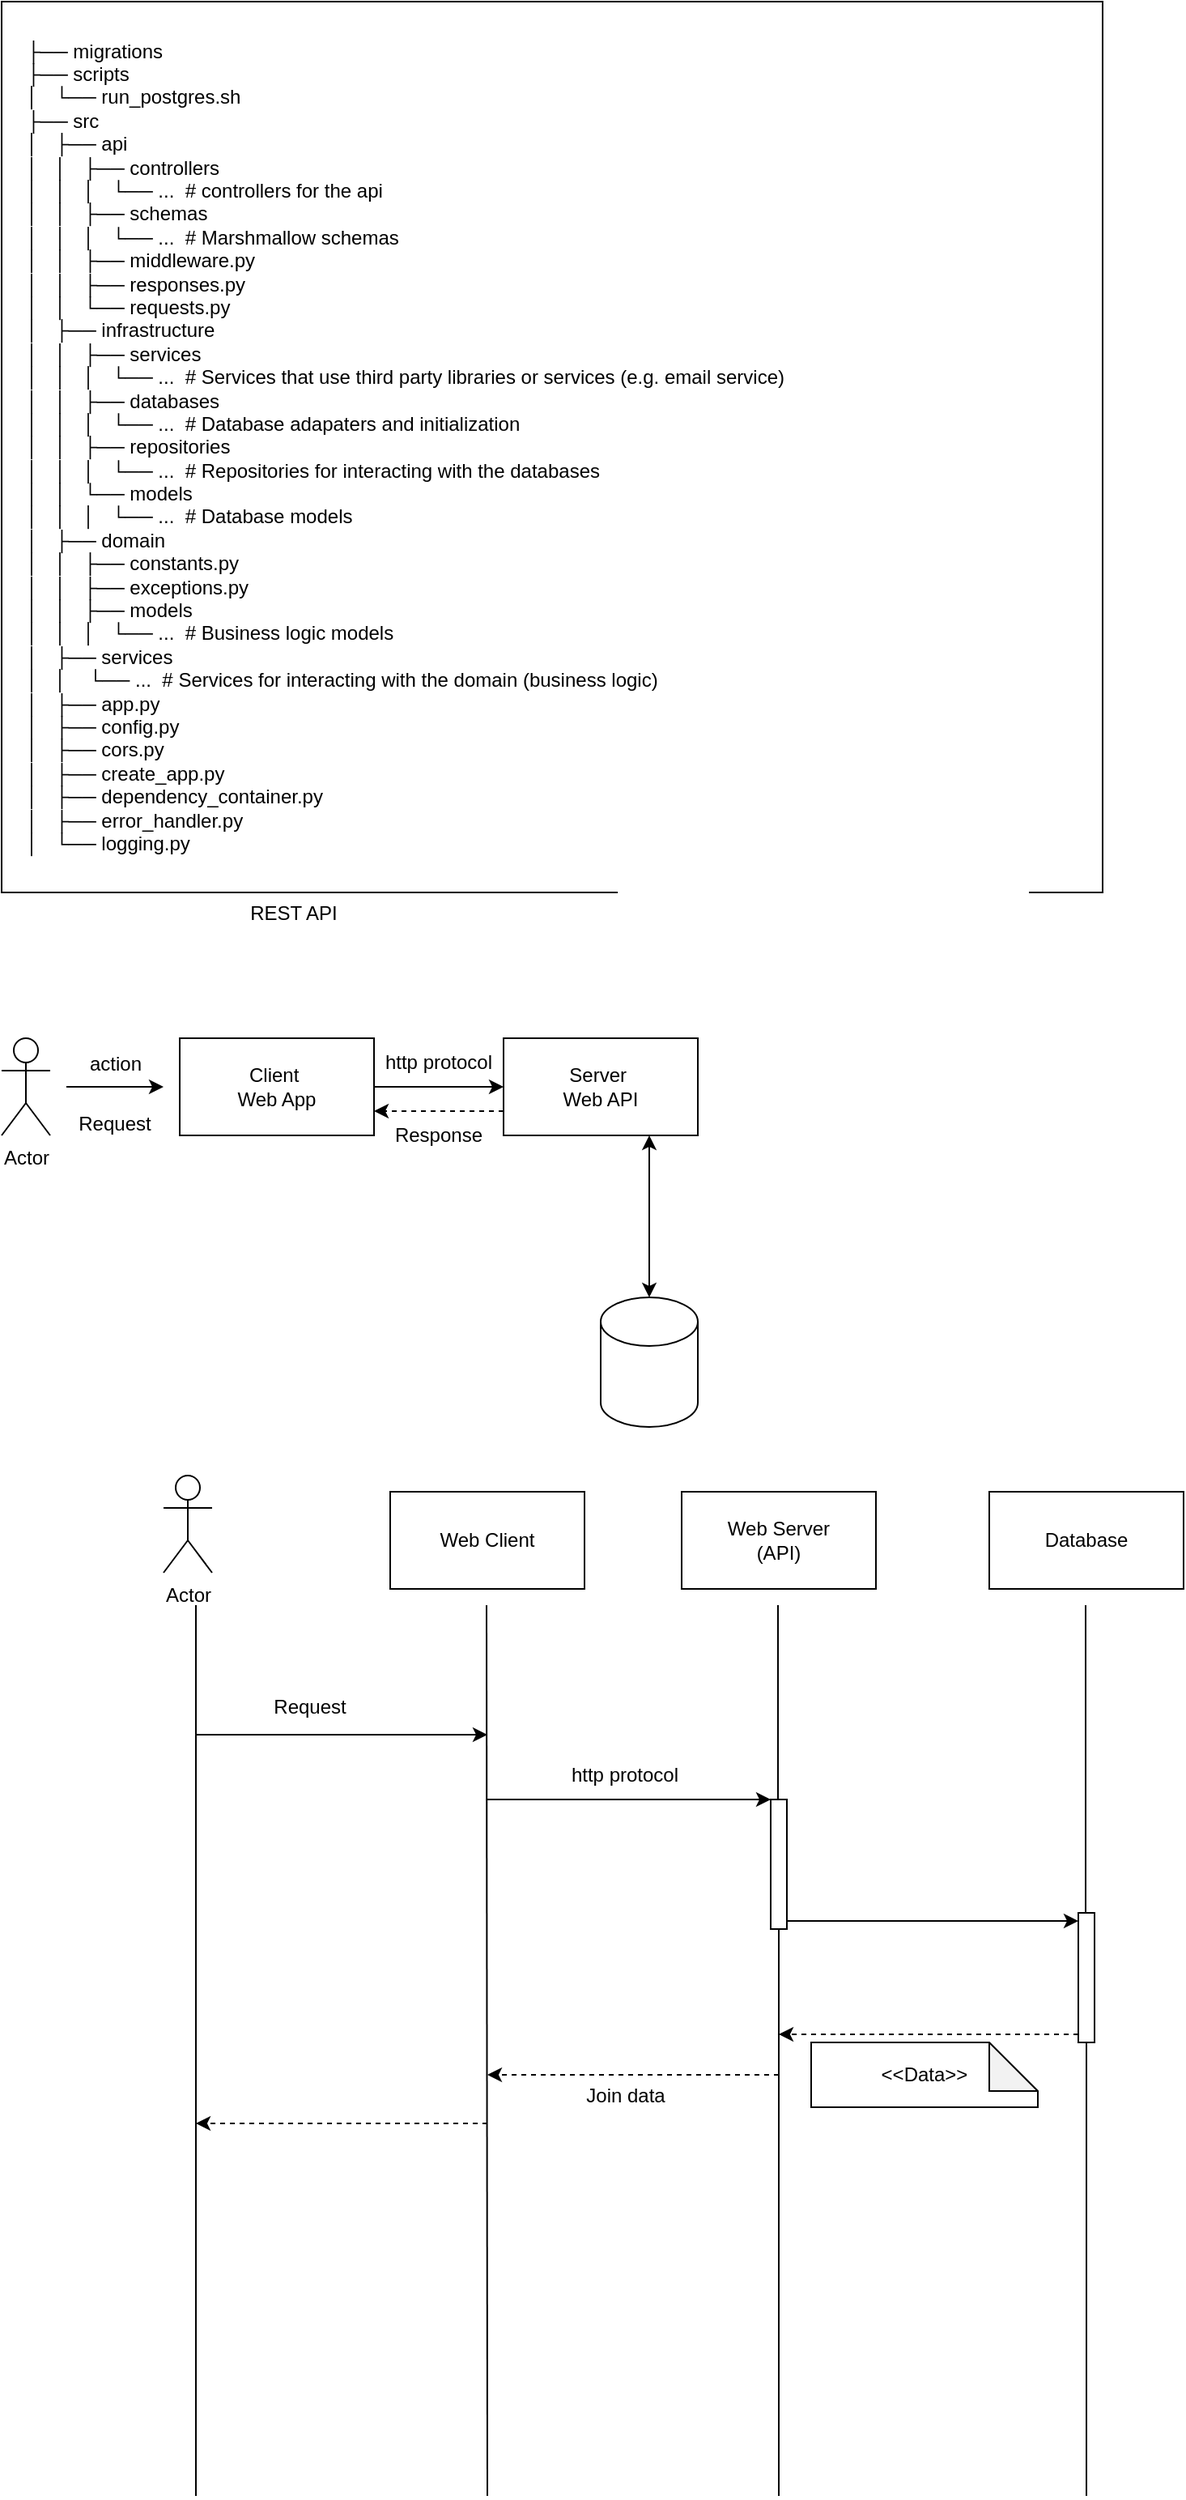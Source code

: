 <mxfile version="28.0.9" pages="2">
  <diagram name="Trang-1" id="vNifsrmQamGOLkUjOdwq">
    <mxGraphModel dx="778" dy="1637" grid="1" gridSize="10" guides="1" tooltips="1" connect="1" arrows="1" fold="1" page="1" pageScale="1" pageWidth="827" pageHeight="1169" math="0" shadow="0">
      <root>
        <mxCell id="0" />
        <mxCell id="1" parent="0" />
        <mxCell id="87PJ7_mTIpQ2_RzItXcB-1" value="Actor" style="shape=umlActor;verticalLabelPosition=bottom;verticalAlign=top;html=1;outlineConnect=0;" vertex="1" parent="1">
          <mxGeometry x="20" y="210" width="30" height="60" as="geometry" />
        </mxCell>
        <mxCell id="87PJ7_mTIpQ2_RzItXcB-2" value="" style="endArrow=classic;html=1;rounded=0;" edge="1" parent="1">
          <mxGeometry width="50" height="50" relative="1" as="geometry">
            <mxPoint x="60" y="240" as="sourcePoint" />
            <mxPoint x="120" y="240" as="targetPoint" />
          </mxGeometry>
        </mxCell>
        <mxCell id="87PJ7_mTIpQ2_RzItXcB-3" value="action" style="text;html=1;align=center;verticalAlign=middle;resizable=0;points=[];autosize=1;strokeColor=none;fillColor=none;" vertex="1" parent="1">
          <mxGeometry x="60" y="211" width="60" height="30" as="geometry" />
        </mxCell>
        <mxCell id="87PJ7_mTIpQ2_RzItXcB-4" value="REST API" style="text;html=1;align=center;verticalAlign=middle;resizable=0;points=[];autosize=1;strokeColor=none;fillColor=none;" vertex="1" parent="1">
          <mxGeometry x="160" y="118" width="80" height="30" as="geometry" />
        </mxCell>
        <mxCell id="87PJ7_mTIpQ2_RzItXcB-5" value="Client&amp;nbsp;&lt;div&gt;Web App&lt;/div&gt;" style="rounded=0;whiteSpace=wrap;html=1;" vertex="1" parent="1">
          <mxGeometry x="130" y="210" width="120" height="60" as="geometry" />
        </mxCell>
        <mxCell id="87PJ7_mTIpQ2_RzItXcB-6" value="" style="endArrow=classic;html=1;rounded=0;exitX=1;exitY=0.5;exitDx=0;exitDy=0;" edge="1" parent="1" source="87PJ7_mTIpQ2_RzItXcB-5" target="87PJ7_mTIpQ2_RzItXcB-7">
          <mxGeometry width="50" height="50" relative="1" as="geometry">
            <mxPoint x="380" y="270" as="sourcePoint" />
            <mxPoint x="320" y="240" as="targetPoint" />
          </mxGeometry>
        </mxCell>
        <mxCell id="87PJ7_mTIpQ2_RzItXcB-18" style="edgeStyle=orthogonalEdgeStyle;rounded=0;orthogonalLoop=1;jettySize=auto;html=1;exitX=0;exitY=0.75;exitDx=0;exitDy=0;entryX=1;entryY=0.75;entryDx=0;entryDy=0;dashed=1;" edge="1" parent="1" source="87PJ7_mTIpQ2_RzItXcB-7" target="87PJ7_mTIpQ2_RzItXcB-5">
          <mxGeometry relative="1" as="geometry" />
        </mxCell>
        <mxCell id="87PJ7_mTIpQ2_RzItXcB-7" value="Server&amp;nbsp;&lt;div&gt;Web API&lt;/div&gt;" style="rounded=0;whiteSpace=wrap;html=1;" vertex="1" parent="1">
          <mxGeometry x="330" y="210" width="120" height="60" as="geometry" />
        </mxCell>
        <mxCell id="87PJ7_mTIpQ2_RzItXcB-8" value="http protocol" style="text;html=1;align=center;verticalAlign=middle;whiteSpace=wrap;rounded=0;" vertex="1" parent="1">
          <mxGeometry x="250" y="210" width="80" height="30" as="geometry" />
        </mxCell>
        <mxCell id="87PJ7_mTIpQ2_RzItXcB-9" value="Request" style="text;html=1;align=center;verticalAlign=middle;whiteSpace=wrap;rounded=0;" vertex="1" parent="1">
          <mxGeometry x="60" y="248" width="60" height="30" as="geometry" />
        </mxCell>
        <mxCell id="87PJ7_mTIpQ2_RzItXcB-10" value="Response" style="text;html=1;align=center;verticalAlign=middle;whiteSpace=wrap;rounded=0;" vertex="1" parent="1">
          <mxGeometry x="260" y="255" width="60" height="30" as="geometry" />
        </mxCell>
        <mxCell id="87PJ7_mTIpQ2_RzItXcB-13" value="" style="endArrow=classic;startArrow=classic;html=1;rounded=0;exitX=0.75;exitY=1;exitDx=0;exitDy=0;" edge="1" parent="1" source="87PJ7_mTIpQ2_RzItXcB-7" target="87PJ7_mTIpQ2_RzItXcB-14">
          <mxGeometry width="50" height="50" relative="1" as="geometry">
            <mxPoint x="430" y="380" as="sourcePoint" />
            <mxPoint x="430" y="270" as="targetPoint" />
          </mxGeometry>
        </mxCell>
        <mxCell id="87PJ7_mTIpQ2_RzItXcB-14" value="" style="shape=cylinder3;whiteSpace=wrap;html=1;boundedLbl=1;backgroundOutline=1;size=15;" vertex="1" parent="1">
          <mxGeometry x="390" y="370" width="60" height="80" as="geometry" />
        </mxCell>
        <mxCell id="87PJ7_mTIpQ2_RzItXcB-19" value="Web Client" style="rounded=0;whiteSpace=wrap;html=1;" vertex="1" parent="1">
          <mxGeometry x="260" y="490" width="120" height="60" as="geometry" />
        </mxCell>
        <mxCell id="87PJ7_mTIpQ2_RzItXcB-20" value="Actor" style="shape=umlActor;verticalLabelPosition=bottom;verticalAlign=top;html=1;outlineConnect=0;" vertex="1" parent="1">
          <mxGeometry x="120" y="480" width="30" height="60" as="geometry" />
        </mxCell>
        <mxCell id="87PJ7_mTIpQ2_RzItXcB-21" value="Web Server&lt;div&gt;(API)&lt;/div&gt;" style="rounded=0;whiteSpace=wrap;html=1;" vertex="1" parent="1">
          <mxGeometry x="440" y="490" width="120" height="60" as="geometry" />
        </mxCell>
        <mxCell id="87PJ7_mTIpQ2_RzItXcB-23" value="" style="endArrow=none;html=1;rounded=0;" edge="1" parent="1">
          <mxGeometry width="50" height="50" relative="1" as="geometry">
            <mxPoint x="140" y="1110" as="sourcePoint" />
            <mxPoint x="140" y="560" as="targetPoint" />
          </mxGeometry>
        </mxCell>
        <mxCell id="87PJ7_mTIpQ2_RzItXcB-24" value="" style="endArrow=none;html=1;rounded=0;" edge="1" parent="1">
          <mxGeometry width="50" height="50" relative="1" as="geometry">
            <mxPoint x="320" y="1110" as="sourcePoint" />
            <mxPoint x="319.5" y="560" as="targetPoint" />
          </mxGeometry>
        </mxCell>
        <mxCell id="87PJ7_mTIpQ2_RzItXcB-25" value="" style="endArrow=none;html=1;rounded=0;" edge="1" parent="1" source="87PJ7_mTIpQ2_RzItXcB-35">
          <mxGeometry width="50" height="50" relative="1" as="geometry">
            <mxPoint x="499.5" y="880" as="sourcePoint" />
            <mxPoint x="499.5" y="560" as="targetPoint" />
          </mxGeometry>
        </mxCell>
        <mxCell id="87PJ7_mTIpQ2_RzItXcB-26" value="Database" style="rounded=0;whiteSpace=wrap;html=1;" vertex="1" parent="1">
          <mxGeometry x="630" y="490" width="120" height="60" as="geometry" />
        </mxCell>
        <mxCell id="87PJ7_mTIpQ2_RzItXcB-27" value="" style="endArrow=none;html=1;rounded=0;" edge="1" parent="1" source="87PJ7_mTIpQ2_RzItXcB-40">
          <mxGeometry width="50" height="50" relative="1" as="geometry">
            <mxPoint x="689.5" y="880" as="sourcePoint" />
            <mxPoint x="689.5" y="560" as="targetPoint" />
          </mxGeometry>
        </mxCell>
        <mxCell id="87PJ7_mTIpQ2_RzItXcB-29" value="" style="endArrow=classic;html=1;rounded=0;" edge="1" parent="1">
          <mxGeometry width="50" height="50" relative="1" as="geometry">
            <mxPoint x="140" y="640" as="sourcePoint" />
            <mxPoint x="320" y="640" as="targetPoint" />
          </mxGeometry>
        </mxCell>
        <mxCell id="87PJ7_mTIpQ2_RzItXcB-30" value="Request" style="text;html=1;align=center;verticalAlign=middle;resizable=0;points=[];autosize=1;strokeColor=none;fillColor=none;" vertex="1" parent="1">
          <mxGeometry x="175" y="608" width="70" height="30" as="geometry" />
        </mxCell>
        <mxCell id="87PJ7_mTIpQ2_RzItXcB-31" value="" style="endArrow=classic;html=1;rounded=0;" edge="1" parent="1" target="87PJ7_mTIpQ2_RzItXcB-35">
          <mxGeometry width="50" height="50" relative="1" as="geometry">
            <mxPoint x="320" y="680" as="sourcePoint" />
            <mxPoint x="500" y="680" as="targetPoint" />
          </mxGeometry>
        </mxCell>
        <mxCell id="87PJ7_mTIpQ2_RzItXcB-32" value="http protocol" style="text;html=1;align=center;verticalAlign=middle;whiteSpace=wrap;rounded=0;" vertex="1" parent="1">
          <mxGeometry x="370" y="650" width="70" height="30" as="geometry" />
        </mxCell>
        <mxCell id="87PJ7_mTIpQ2_RzItXcB-36" value="" style="endArrow=none;html=1;rounded=0;" edge="1" parent="1" target="87PJ7_mTIpQ2_RzItXcB-35">
          <mxGeometry width="50" height="50" relative="1" as="geometry">
            <mxPoint x="500" y="1110" as="sourcePoint" />
            <mxPoint x="499.5" y="560" as="targetPoint" />
          </mxGeometry>
        </mxCell>
        <mxCell id="87PJ7_mTIpQ2_RzItXcB-38" style="edgeStyle=orthogonalEdgeStyle;rounded=0;orthogonalLoop=1;jettySize=auto;html=1;curved=0;exitX=1;exitY=1;exitDx=0;exitDy=-5;exitPerimeter=0;entryX=0;entryY=0;entryDx=0;entryDy=5;entryPerimeter=0;" edge="1" parent="1" source="87PJ7_mTIpQ2_RzItXcB-35" target="87PJ7_mTIpQ2_RzItXcB-40">
          <mxGeometry relative="1" as="geometry">
            <mxPoint x="690" y="755" as="targetPoint" />
          </mxGeometry>
        </mxCell>
        <mxCell id="87PJ7_mTIpQ2_RzItXcB-35" value="" style="html=1;points=[[0,0,0,0,5],[0,1,0,0,-5],[1,0,0,0,5],[1,1,0,0,-5]];perimeter=orthogonalPerimeter;outlineConnect=0;targetShapes=umlLifeline;portConstraint=eastwest;newEdgeStyle={&quot;curved&quot;:0,&quot;rounded&quot;:0};" vertex="1" parent="1">
          <mxGeometry x="495" y="680" width="10" height="80" as="geometry" />
        </mxCell>
        <mxCell id="87PJ7_mTIpQ2_RzItXcB-39" value="" style="endArrow=none;html=1;rounded=0;" edge="1" parent="1" target="87PJ7_mTIpQ2_RzItXcB-40">
          <mxGeometry width="50" height="50" relative="1" as="geometry">
            <mxPoint x="690" y="1110" as="sourcePoint" />
            <mxPoint x="689.5" y="560" as="targetPoint" />
          </mxGeometry>
        </mxCell>
        <mxCell id="87PJ7_mTIpQ2_RzItXcB-41" style="edgeStyle=orthogonalEdgeStyle;rounded=0;orthogonalLoop=1;jettySize=auto;html=1;curved=0;exitX=0;exitY=1;exitDx=0;exitDy=-5;exitPerimeter=0;dashed=1;" edge="1" parent="1" source="87PJ7_mTIpQ2_RzItXcB-40">
          <mxGeometry relative="1" as="geometry">
            <mxPoint x="500" y="825" as="targetPoint" />
          </mxGeometry>
        </mxCell>
        <mxCell id="87PJ7_mTIpQ2_RzItXcB-40" value="" style="html=1;points=[[0,0,0,0,5],[0,1,0,0,-5],[1,0,0,0,5],[1,1,0,0,-5]];perimeter=orthogonalPerimeter;outlineConnect=0;targetShapes=umlLifeline;portConstraint=eastwest;newEdgeStyle={&quot;curved&quot;:0,&quot;rounded&quot;:0};" vertex="1" parent="1">
          <mxGeometry x="685" y="750" width="10" height="80" as="geometry" />
        </mxCell>
        <mxCell id="87PJ7_mTIpQ2_RzItXcB-42" value="&amp;lt;&amp;lt;Data&amp;gt;&amp;gt;" style="shape=note;whiteSpace=wrap;html=1;backgroundOutline=1;darkOpacity=0.05;rotation=0;" vertex="1" parent="1">
          <mxGeometry x="520" y="830" width="140" height="40" as="geometry" />
        </mxCell>
        <mxCell id="87PJ7_mTIpQ2_RzItXcB-44" value="" style="endArrow=classic;html=1;rounded=0;dashed=1;" edge="1" parent="1">
          <mxGeometry width="50" height="50" relative="1" as="geometry">
            <mxPoint x="500" y="850" as="sourcePoint" />
            <mxPoint x="320" y="850" as="targetPoint" />
          </mxGeometry>
        </mxCell>
        <mxCell id="87PJ7_mTIpQ2_RzItXcB-45" value="Join data" style="text;html=1;align=center;verticalAlign=middle;resizable=0;points=[];autosize=1;strokeColor=none;fillColor=none;" vertex="1" parent="1">
          <mxGeometry x="370" y="848" width="70" height="30" as="geometry" />
        </mxCell>
        <mxCell id="87PJ7_mTIpQ2_RzItXcB-47" value="" style="endArrow=classic;html=1;rounded=0;dashed=1;" edge="1" parent="1">
          <mxGeometry width="50" height="50" relative="1" as="geometry">
            <mxPoint x="320" y="880" as="sourcePoint" />
            <mxPoint x="140" y="880" as="targetPoint" />
          </mxGeometry>
        </mxCell>
        <mxCell id="87PJ7_mTIpQ2_RzItXcB-48" value="Text" style="text;html=1;align=center;verticalAlign=middle;resizable=0;points=[];autosize=1;strokeColor=none;fillColor=none;" vertex="1" parent="1">
          <mxGeometry x="325" y="68" width="50" height="30" as="geometry" />
        </mxCell>
        <mxCell id="87PJ7_mTIpQ2_RzItXcB-49" value="&lt;div&gt;&amp;nbsp; &amp;nbsp; ├── migrations&lt;/div&gt;&lt;div&gt;&amp;nbsp; &amp;nbsp; ├── scripts&lt;/div&gt;&lt;div&gt;&amp;nbsp; &amp;nbsp; │&amp;nbsp; &amp;nbsp;└── run_postgres.sh&lt;/div&gt;&lt;div&gt;&amp;nbsp; &amp;nbsp; ├── src&lt;/div&gt;&lt;div&gt;&amp;nbsp; &amp;nbsp; │&amp;nbsp; &amp;nbsp;├── api&lt;/div&gt;&lt;div&gt;&amp;nbsp; &amp;nbsp; │&amp;nbsp; &amp;nbsp;│&amp;nbsp; &amp;nbsp;├── controllers&lt;/div&gt;&lt;div&gt;&amp;nbsp; &amp;nbsp; │&amp;nbsp; &amp;nbsp;│&amp;nbsp; &amp;nbsp;│&amp;nbsp; &amp;nbsp;└── ...&amp;nbsp; # controllers for the api&lt;/div&gt;&lt;div&gt;&amp;nbsp; &amp;nbsp; │&amp;nbsp; &amp;nbsp;│&amp;nbsp; &amp;nbsp;├── schemas&lt;/div&gt;&lt;div&gt;&amp;nbsp; &amp;nbsp; │&amp;nbsp; &amp;nbsp;│&amp;nbsp; &amp;nbsp;│&amp;nbsp; &amp;nbsp;└── ...&amp;nbsp; # Marshmallow schemas&lt;/div&gt;&lt;div&gt;&amp;nbsp; &amp;nbsp; │&amp;nbsp; &amp;nbsp;│&amp;nbsp; &amp;nbsp;├── middleware.py&lt;/div&gt;&lt;div&gt;&amp;nbsp; &amp;nbsp; │&amp;nbsp; &amp;nbsp;│&amp;nbsp; &amp;nbsp;├── responses.py&lt;/div&gt;&lt;div&gt;&amp;nbsp; &amp;nbsp; │&amp;nbsp; &amp;nbsp;│&amp;nbsp; &amp;nbsp;└── requests.py&lt;/div&gt;&lt;div&gt;&amp;nbsp; &amp;nbsp; │&amp;nbsp; &amp;nbsp;├── infrastructure&lt;/div&gt;&lt;div&gt;&amp;nbsp; &amp;nbsp; │&amp;nbsp; &amp;nbsp;│&amp;nbsp; &amp;nbsp;├── services&lt;/div&gt;&lt;div&gt;&amp;nbsp; &amp;nbsp; │&amp;nbsp; &amp;nbsp;│&amp;nbsp; &amp;nbsp;│&amp;nbsp; &amp;nbsp;└── ...&amp;nbsp; # Services that use third party libraries or services (e.g. email service)&lt;/div&gt;&lt;div&gt;&amp;nbsp; &amp;nbsp; │&amp;nbsp; &amp;nbsp;│&amp;nbsp; &amp;nbsp;├── databases&lt;/div&gt;&lt;div&gt;&amp;nbsp; &amp;nbsp; │&amp;nbsp; &amp;nbsp;│&amp;nbsp; &amp;nbsp;│&amp;nbsp; &amp;nbsp;└── ...&amp;nbsp; # Database adapaters and initialization&lt;/div&gt;&lt;div&gt;&amp;nbsp; &amp;nbsp; │&amp;nbsp; &amp;nbsp;│&amp;nbsp; &amp;nbsp;├── repositories&lt;/div&gt;&lt;div&gt;&amp;nbsp; &amp;nbsp; │&amp;nbsp; &amp;nbsp;│&amp;nbsp; &amp;nbsp;│&amp;nbsp; &amp;nbsp;└── ...&amp;nbsp; # Repositories for interacting with the databases&lt;/div&gt;&lt;div&gt;&amp;nbsp; &amp;nbsp; │&amp;nbsp; &amp;nbsp;│&amp;nbsp; &amp;nbsp;└── models&lt;/div&gt;&lt;div&gt;&amp;nbsp; &amp;nbsp; │&amp;nbsp; &amp;nbsp;│&amp;nbsp; &amp;nbsp;│&amp;nbsp; &amp;nbsp;└── ...&amp;nbsp; # Database models&lt;/div&gt;&lt;div&gt;&amp;nbsp; &amp;nbsp; │&amp;nbsp; &amp;nbsp;├── domain&lt;/div&gt;&lt;div&gt;&amp;nbsp; &amp;nbsp; │&amp;nbsp; &amp;nbsp;│&amp;nbsp; &amp;nbsp;├── constants.py&lt;/div&gt;&lt;div&gt;&amp;nbsp; &amp;nbsp; │&amp;nbsp; &amp;nbsp;│&amp;nbsp; &amp;nbsp;├── exceptions.py&lt;/div&gt;&lt;div&gt;&amp;nbsp; &amp;nbsp; │&amp;nbsp; &amp;nbsp;│&amp;nbsp; &amp;nbsp;├── models&lt;/div&gt;&lt;div&gt;&amp;nbsp; &amp;nbsp; │&amp;nbsp; &amp;nbsp;│&amp;nbsp; &amp;nbsp;│&amp;nbsp; &amp;nbsp;└── ...&amp;nbsp; # Business logic models&lt;/div&gt;&lt;div&gt;&amp;nbsp; &amp;nbsp; │&amp;nbsp; &amp;nbsp;├── services&lt;/div&gt;&lt;div&gt;&amp;nbsp; &amp;nbsp; │&amp;nbsp; &amp;nbsp;│&amp;nbsp; &amp;nbsp; └── ...&amp;nbsp; # Services for interacting with the domain (business logic)&lt;/div&gt;&lt;div&gt;&amp;nbsp; &amp;nbsp; │&amp;nbsp; &amp;nbsp;├── app.py&lt;/div&gt;&lt;div&gt;&amp;nbsp; &amp;nbsp; │&amp;nbsp; &amp;nbsp;├── config.py&lt;/div&gt;&lt;div&gt;&amp;nbsp; &amp;nbsp; │&amp;nbsp; &amp;nbsp;├── cors.py&lt;/div&gt;&lt;div&gt;&amp;nbsp; &amp;nbsp; │&amp;nbsp; &amp;nbsp;├── create_app.py&lt;/div&gt;&lt;div&gt;&amp;nbsp; &amp;nbsp; │&amp;nbsp; &amp;nbsp;├── dependency_container.py&lt;/div&gt;&lt;div&gt;&amp;nbsp; &amp;nbsp; │&amp;nbsp; &amp;nbsp;├── error_handler.py&lt;/div&gt;&lt;div&gt;&amp;nbsp; &amp;nbsp; │&amp;nbsp; &amp;nbsp;└── logging.py&lt;/div&gt;" style="rounded=0;whiteSpace=wrap;html=1;align=left;" vertex="1" parent="1">
          <mxGeometry x="20" y="-430" width="680" height="550" as="geometry" />
        </mxCell>
      </root>
    </mxGraphModel>
  </diagram>
  <diagram id="EGmKQFUeVbLTuv1gixp2" name="Trang-2">
    <mxGraphModel dx="377" dy="1279" grid="0" gridSize="10" guides="1" tooltips="1" connect="1" arrows="1" fold="1" page="0" pageScale="1" pageWidth="827" pageHeight="1169" math="0" shadow="0">
      <root>
        <mxCell id="0" />
        <mxCell id="1" parent="0" />
        <mxCell id="qBWLErnLeSlJqgIt0iGw-1" value="REST API" style="text;html=1;align=center;verticalAlign=middle;resizable=0;points=[];autosize=1;strokeColor=none;fillColor=none;fontSize=16;" vertex="1" parent="1">
          <mxGeometry x="111" y="-491" width="90" height="31" as="geometry" />
        </mxCell>
        <mxCell id="qBWLErnLeSlJqgIt0iGw-2" value="Mạng máy tính&amp;nbsp;&lt;div&gt;http protocol&lt;/div&gt;" style="text;strokeColor=none;align=center;fillColor=none;html=1;verticalAlign=middle;whiteSpace=wrap;rounded=0;fontSize=16;" vertex="1" parent="1">
          <mxGeometry x="96.0" y="-454" width="135.67" height="30" as="geometry" />
        </mxCell>
        <mxCell id="qBWLErnLeSlJqgIt0iGw-3" value="https://portal.ut.edu.vn/dashboard" style="text;html=1;align=center;verticalAlign=middle;resizable=0;points=[];autosize=1;strokeColor=none;fillColor=none;fontSize=16;" vertex="1" parent="1">
          <mxGeometry x="74.5" y="-396.5" width="256" height="31" as="geometry" />
        </mxCell>
        <mxCell id="qBWLErnLeSlJqgIt0iGw-4" value="Methods (GET, POST, DELETE, PUT, PATCH)" style="text;html=1;align=center;verticalAlign=middle;resizable=0;points=[];autosize=1;strokeColor=none;fillColor=none;fontSize=16;" vertex="1" parent="1">
          <mxGeometry x="40" y="-360" width="347" height="31" as="geometry" />
        </mxCell>
        <mxCell id="qBWLErnLeSlJqgIt0iGw-10" style="edgeStyle=none;curved=1;rounded=0;orthogonalLoop=1;jettySize=auto;html=1;exitX=1;exitY=0.333;exitDx=0;exitDy=0;exitPerimeter=0;fontSize=12;startSize=8;endSize=8;" edge="1" parent="1" source="qBWLErnLeSlJqgIt0iGw-5" target="qBWLErnLeSlJqgIt0iGw-6">
          <mxGeometry relative="1" as="geometry" />
        </mxCell>
        <mxCell id="qBWLErnLeSlJqgIt0iGw-5" value="Actor" style="shape=umlActor;verticalLabelPosition=bottom;verticalAlign=top;html=1;outlineConnect=0;" vertex="1" parent="1">
          <mxGeometry x="35" y="-297" width="30" height="60" as="geometry" />
        </mxCell>
        <mxCell id="qBWLErnLeSlJqgIt0iGw-11" style="edgeStyle=none;curved=1;rounded=0;orthogonalLoop=1;jettySize=auto;html=1;exitX=1;exitY=0.5;exitDx=0;exitDy=0;fontSize=12;startSize=8;endSize=8;" edge="1" parent="1" source="qBWLErnLeSlJqgIt0iGw-6" target="qBWLErnLeSlJqgIt0iGw-7">
          <mxGeometry relative="1" as="geometry" />
        </mxCell>
        <mxCell id="qBWLErnLeSlJqgIt0iGw-13" style="edgeStyle=none;curved=1;rounded=0;orthogonalLoop=1;jettySize=auto;html=1;exitX=0;exitY=1;exitDx=0;exitDy=0;fontSize=12;startSize=8;endSize=8;dashed=1;" edge="1" parent="1" source="qBWLErnLeSlJqgIt0iGw-6">
          <mxGeometry relative="1" as="geometry">
            <mxPoint x="67.667" y="-249" as="targetPoint" />
          </mxGeometry>
        </mxCell>
        <mxCell id="qBWLErnLeSlJqgIt0iGw-6" value="Web APP" style="ellipse;whiteSpace=wrap;html=1;" vertex="1" parent="1">
          <mxGeometry x="135" y="-317" width="115" height="80" as="geometry" />
        </mxCell>
        <mxCell id="qBWLErnLeSlJqgIt0iGw-16" style="edgeStyle=none;curved=1;rounded=0;orthogonalLoop=1;jettySize=auto;html=1;fontSize=12;startSize=8;endSize=8;entryX=0.5;entryY=0;entryDx=0;entryDy=0;entryPerimeter=0;" edge="1" parent="1" source="NcBSXEnAg2h8LYPxoRDT-3" target="NcBSXEnAg2h8LYPxoRDT-1">
          <mxGeometry relative="1" as="geometry">
            <mxPoint x="417" y="-126.0" as="targetPoint" />
          </mxGeometry>
        </mxCell>
        <mxCell id="qBWLErnLeSlJqgIt0iGw-7" value="Web API" style="ellipse;whiteSpace=wrap;html=1;" vertex="1" parent="1">
          <mxGeometry x="360" y="-317" width="114" height="80" as="geometry" />
        </mxCell>
        <mxCell id="qBWLErnLeSlJqgIt0iGw-12" style="edgeStyle=none;curved=1;rounded=0;orthogonalLoop=1;jettySize=auto;html=1;exitX=0;exitY=1;exitDx=0;exitDy=0;entryX=1;entryY=1;entryDx=0;entryDy=0;fontSize=12;startSize=8;endSize=8;dashed=1;" edge="1" parent="1" source="qBWLErnLeSlJqgIt0iGw-7" target="qBWLErnLeSlJqgIt0iGw-6">
          <mxGeometry relative="1" as="geometry" />
        </mxCell>
        <mxCell id="qBWLErnLeSlJqgIt0iGw-14" value="REQUEST" style="text;html=1;align=center;verticalAlign=middle;resizable=0;points=[];autosize=1;strokeColor=none;fillColor=none;fontSize=16;" vertex="1" parent="1">
          <mxGeometry x="51.5" y="-314.5" width="95" height="31" as="geometry" />
        </mxCell>
        <mxCell id="qBWLErnLeSlJqgIt0iGw-15" value="RESPONSE" style="text;html=1;align=center;verticalAlign=middle;resizable=0;points=[];autosize=1;strokeColor=none;fillColor=none;fontSize=16;" vertex="1" parent="1">
          <mxGeometry x="245.5" y="-242.5" width="107" height="31" as="geometry" />
        </mxCell>
        <mxCell id="NcBSXEnAg2h8LYPxoRDT-2" style="edgeStyle=orthogonalEdgeStyle;rounded=0;orthogonalLoop=1;jettySize=auto;html=1;exitX=0.855;exitY=0;exitDx=0;exitDy=4.35;exitPerimeter=0;entryX=1;entryY=1;entryDx=0;entryDy=0;fontSize=12;startSize=8;endSize=8;dashed=1;" edge="1" parent="1" source="NcBSXEnAg2h8LYPxoRDT-3" target="qBWLErnLeSlJqgIt0iGw-7">
          <mxGeometry relative="1" as="geometry" />
        </mxCell>
        <mxCell id="NcBSXEnAg2h8LYPxoRDT-1" value="" style="shape=cylinder3;whiteSpace=wrap;html=1;boundedLbl=1;backgroundOutline=1;size=15;" vertex="1" parent="1">
          <mxGeometry x="333" y="-105" width="173" height="80" as="geometry" />
        </mxCell>
        <mxCell id="NcBSXEnAg2h8LYPxoRDT-4" value="" style="edgeStyle=none;curved=1;rounded=0;orthogonalLoop=1;jettySize=auto;html=1;fontSize=12;startSize=8;endSize=8;entryX=0.5;entryY=0;entryDx=0;entryDy=0;entryPerimeter=0;" edge="1" parent="1" source="qBWLErnLeSlJqgIt0iGw-7" target="NcBSXEnAg2h8LYPxoRDT-3">
          <mxGeometry relative="1" as="geometry">
            <mxPoint x="420" y="-105" as="targetPoint" />
            <mxPoint x="417" y="-237" as="sourcePoint" />
          </mxGeometry>
        </mxCell>
        <mxCell id="NcBSXEnAg2h8LYPxoRDT-5" value="" style="edgeStyle=orthogonalEdgeStyle;rounded=0;orthogonalLoop=1;jettySize=auto;html=1;exitX=0.855;exitY=0;exitDx=0;exitDy=4.35;exitPerimeter=0;entryX=1;entryY=1;entryDx=0;entryDy=0;fontSize=12;startSize=8;endSize=8;dashed=1;" edge="1" parent="1" source="NcBSXEnAg2h8LYPxoRDT-1" target="NcBSXEnAg2h8LYPxoRDT-3">
          <mxGeometry relative="1" as="geometry">
            <mxPoint x="481" y="-101" as="sourcePoint" />
            <mxPoint x="457" y="-249" as="targetPoint" />
          </mxGeometry>
        </mxCell>
        <mxCell id="NcBSXEnAg2h8LYPxoRDT-3" value="SESSION" style="text;html=1;align=center;verticalAlign=middle;resizable=0;points=[];autosize=1;strokeColor=none;fillColor=none;fontSize=16;" vertex="1" parent="1">
          <mxGeometry x="372.5" y="-192" width="89" height="31" as="geometry" />
        </mxCell>
      </root>
    </mxGraphModel>
  </diagram>
</mxfile>
